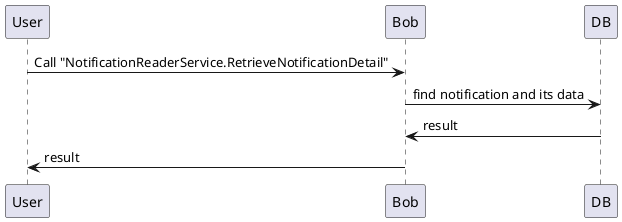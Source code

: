 @startuml communication_simplified
hide circle
User    -> Bob:  Call "NotificationReaderService.RetrieveNotificationDetail"
Bob     -> DB: find notification and its data
DB      -> Bob: result
Bob     -> User: result
@enduml